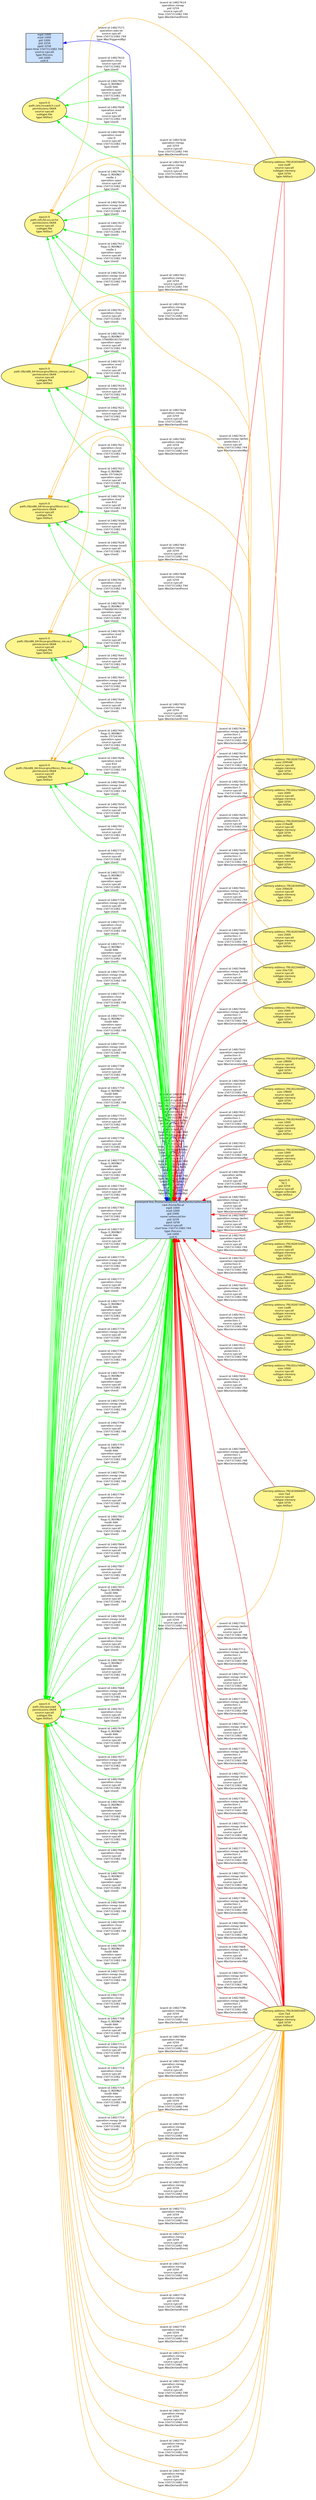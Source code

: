 digraph spade2dot {
graph [rankdir = "RL"];
node [fontname="Helvetica" fontsize="8" style="filled" margin="0.0,0.0"];
edge [fontname="Helvetica" fontsize="8"];
"0cf55212f09fb0f6b57b5417c95ca797" [label="egid:1000\neuid:1000\ngid:1000\npid:3259\nppid:3258\nseen time:1507311082.744\nsource:syscall\ntype:Process\nuid:1000\nunit:0" shape="box" fillcolor="lightsteelblue1"];
"464dbf2045c4ce87bd53893c0ea9db32" [label="command line:/home/vinod/unit_tests/tests/setresuid.bin\ncwd:/home/local\negid:1000\neuid:1000\ngid:1000\nname:setresuid.bin\npid:3259\nppid:3258\nsource:syscall\nstart time:1507311082.744\ntype:Process\nuid:1000\nunit:0" shape="box" fillcolor="lightsteelblue1"];
"464dbf2045c4ce87bd53893c0ea9db32" -> "0cf55212f09fb0f6b57b5417c95ca797" [label="(event id:14827573\noperation:execve\nsource:syscall\ntime:1507311082.744\ntype:WasTriggeredBy)" color="blue" style="solid"];
"3285c271969d1dac83ea68c491159105" [label="epoch:0\npath:/etc/nsswitch.conf\npermissions:0644\nsource:syscall\nsubtype:file\ntype:Artifact" shape="ellipse" fillcolor="khaki1"];
"464dbf2045c4ce87bd53893c0ea9db32" -> "3285c271969d1dac83ea68c491159105" [label="(event id:14827605\nflags:O_RDONLY\nmode:666\noperation:open\nsource:syscall\ntime:1507311082.744\ntype:Used)" color="green" style="solid"];
"91f58b1d67c0fc9a7059cd2f7ed4b81f" [label="memory address:7f6183066000\nsize:1000\nsource:syscall\nsubtype:memory\ntgid:3259\ntype:Artifact" shape="ellipse" fillcolor="khaki1"];
"91f58b1d67c0fc9a7059cd2f7ed4b81f" -> "464dbf2045c4ce87bd53893c0ea9db32" [label="(event id:14827607\noperation:mmap (write)\nprotection:3\nsource:syscall\ntime:1507311082.744\ntype:WasGeneratedBy)" color="red" style="solid"];
"464dbf2045c4ce87bd53893c0ea9db32" -> "3285c271969d1dac83ea68c491159105" [label="(event id:14827608\noperation:read\nsize:475\nsource:syscall\ntime:1507311082.744\ntype:Used)" color="green" style="solid"];
"464dbf2045c4ce87bd53893c0ea9db32" -> "3285c271969d1dac83ea68c491159105" [label="(event id:14827609\noperation:read\nsize:0\nsource:syscall\ntime:1507311082.744\ntype:Used)" color="green" style="solid"];
"464dbf2045c4ce87bd53893c0ea9db32" -> "3285c271969d1dac83ea68c491159105" [label="(event id:14827610\noperation:close\nsource:syscall\ntime:1507311082.744\ntype:Used)" color="green" style="solid"];
"3fac9ed8fb1ff5966611ce6759a87267" [label="epoch:0\npath:/etc/ld.so.cache\npermissions:0644\nsource:syscall\nsubtype:file\ntype:Artifact" shape="ellipse" fillcolor="khaki1"];
"464dbf2045c4ce87bd53893c0ea9db32" -> "3fac9ed8fb1ff5966611ce6759a87267" [label="(event id:14827612\nflags:O_RDONLY\nmode:1\noperation:open\nsource:syscall\ntime:1507311082.744\ntype:Used)" color="green" style="solid"];
"60b683f41936e3df323ed1b04ce9c417" [label="memory address:7f6183058000\nsize:ea4f\nsource:syscall\nsubtype:memory\ntgid:3259\ntype:Artifact" shape="ellipse" fillcolor="khaki1"];
"60b683f41936e3df323ed1b04ce9c417" -> "464dbf2045c4ce87bd53893c0ea9db32" [label="(event id:14827614\noperation:mmap (write)\nprotection:1\nsource:syscall\ntime:1507311082.744\ntype:WasGeneratedBy)" color="red" style="solid"];
"464dbf2045c4ce87bd53893c0ea9db32" -> "3fac9ed8fb1ff5966611ce6759a87267" [label="(event id:14827614\noperation:mmap (read)\nsource:syscall\ntime:1507311082.744\ntype:Used)" color="green" style="solid"];
"60b683f41936e3df323ed1b04ce9c417" -> "3fac9ed8fb1ff5966611ce6759a87267" [label="(event id:14827614\noperation:mmap\npid:3259\nsource:syscall\ntime:1507311082.744\ntype:WasDerivedFrom)" color="orange" style="solid"];
"464dbf2045c4ce87bd53893c0ea9db32" -> "3fac9ed8fb1ff5966611ce6759a87267" [label="(event id:14827615\noperation:close\nsource:syscall\ntime:1507311082.744\ntype:Used)" color="green" style="solid"];
"a62aba4f3701f6bfe147604a4ebd73eb" [label="epoch:0\npath:/lib/x86_64-linux-gnu/libnss_compat.so.2\npermissions:0644\nsource:syscall\nsubtype:file\ntype:Artifact" shape="ellipse" fillcolor="khaki1"];
"464dbf2045c4ce87bd53893c0ea9db32" -> "a62aba4f3701f6bfe147604a4ebd73eb" [label="(event id:14827616\nflags:O_RDONLY\nmode:3766060301502300\noperation:open\nsource:syscall\ntime:1507311082.744\ntype:Used)" color="green" style="solid"];
"464dbf2045c4ce87bd53893c0ea9db32" -> "a62aba4f3701f6bfe147604a4ebd73eb" [label="(event id:14827617\noperation:read\nsize:832\nsource:syscall\ntime:1507311082.744\ntype:Used)" color="green" style="solid"];
"9add6910b72a1aa13c337546f8bd45bf" [label="memory address:7f6182875000\nsize:209548\nsource:syscall\nsubtype:memory\ntgid:3259\ntype:Artifact" shape="ellipse" fillcolor="khaki1"];
"9add6910b72a1aa13c337546f8bd45bf" -> "464dbf2045c4ce87bd53893c0ea9db32" [label="(event id:14827619\noperation:mmap (write)\nprotection:5\nsource:syscall\ntime:1507311082.744\ntype:WasGeneratedBy)" color="red" style="solid"];
"464dbf2045c4ce87bd53893c0ea9db32" -> "a62aba4f3701f6bfe147604a4ebd73eb" [label="(event id:14827619\noperation:mmap (read)\nsource:syscall\ntime:1507311082.744\ntype:Used)" color="green" style="solid"];
"9add6910b72a1aa13c337546f8bd45bf" -> "a62aba4f3701f6bfe147604a4ebd73eb" [label="(event id:14827619\noperation:mmap\npid:3259\nsource:syscall\ntime:1507311082.744\ntype:WasDerivedFrom)" color="orange" style="solid"];
"b01f105067decd1ac959f4ec01392c6b" [label="memory address:7f618287e000\nsize:1ff000\nsource:syscall\nsubtype:memory\ntgid:3259\ntype:Artifact" shape="ellipse" fillcolor="khaki1"];
"b01f105067decd1ac959f4ec01392c6b" -> "464dbf2045c4ce87bd53893c0ea9db32" [label="(event id:14827620\noperation:mprotect\nprotection:0\nsource:syscall\ntime:1507311082.744\ntype:WasGeneratedBy)" color="red" style="solid"];
"3aa779e58c757f4c22931d655aae88a0" [label="memory address:7f6182a7d000\nsize:2000\nsource:syscall\nsubtype:memory\ntgid:3259\ntype:Artifact" shape="ellipse" fillcolor="khaki1"];
"3aa779e58c757f4c22931d655aae88a0" -> "464dbf2045c4ce87bd53893c0ea9db32" [label="(event id:14827621\noperation:mmap (write)\nprotection:3\nsource:syscall\ntime:1507311082.744\ntype:WasGeneratedBy)" color="red" style="solid"];
"464dbf2045c4ce87bd53893c0ea9db32" -> "a62aba4f3701f6bfe147604a4ebd73eb" [label="(event id:14827621\noperation:mmap (read)\nsource:syscall\ntime:1507311082.744\ntype:Used)" color="green" style="solid"];
"3aa779e58c757f4c22931d655aae88a0" -> "a62aba4f3701f6bfe147604a4ebd73eb" [label="(event id:14827621\noperation:mmap\npid:3259\nsource:syscall\ntime:1507311082.744\ntype:WasDerivedFrom)" color="orange" style="solid"];
"464dbf2045c4ce87bd53893c0ea9db32" -> "a62aba4f3701f6bfe147604a4ebd73eb" [label="(event id:14827622\noperation:close\nsource:syscall\ntime:1507311082.744\ntype:Used)" color="green" style="solid"];
"35f0e7d67989787e1f98263cda8985f5" [label="epoch:0\npath:/lib/x86_64-linux-gnu/libnsl.so.1\npermissions:0644\nsource:syscall\nsubtype:file\ntype:Artifact" shape="ellipse" fillcolor="khaki1"];
"464dbf2045c4ce87bd53893c0ea9db32" -> "35f0e7d67989787e1f98263cda8985f5" [label="(event id:14827623\nflags:O_RDONLY\nmode:33716620\noperation:open\nsource:syscall\ntime:1507311082.744\ntype:Used)" color="green" style="solid"];
"464dbf2045c4ce87bd53893c0ea9db32" -> "35f0e7d67989787e1f98263cda8985f5" [label="(event id:14827624\noperation:read\nsize:832\nsource:syscall\ntime:1507311082.744\ntype:Used)" color="green" style="solid"];
"614b702caec0cb76f26c0f60ce9353ae" [label="memory address:7f618265b000\nsize:219ad8\nsource:syscall\nsubtype:memory\ntgid:3259\ntype:Artifact" shape="ellipse" fillcolor="khaki1"];
"614b702caec0cb76f26c0f60ce9353ae" -> "464dbf2045c4ce87bd53893c0ea9db32" [label="(event id:14827626\noperation:mmap (write)\nprotection:5\nsource:syscall\ntime:1507311082.744\ntype:WasGeneratedBy)" color="red" style="solid"];
"464dbf2045c4ce87bd53893c0ea9db32" -> "35f0e7d67989787e1f98263cda8985f5" [label="(event id:14827626\noperation:mmap (read)\nsource:syscall\ntime:1507311082.744\ntype:Used)" color="green" style="solid"];
"614b702caec0cb76f26c0f60ce9353ae" -> "35f0e7d67989787e1f98263cda8985f5" [label="(event id:14827626\noperation:mmap\npid:3259\nsource:syscall\ntime:1507311082.744\ntype:WasDerivedFrom)" color="orange" style="solid"];
"404e165ae6def7d94001bb30fd65324f" [label="memory address:7f6182672000\nsize:1ff000\nsource:syscall\nsubtype:memory\ntgid:3259\ntype:Artifact" shape="ellipse" fillcolor="khaki1"];
"404e165ae6def7d94001bb30fd65324f" -> "464dbf2045c4ce87bd53893c0ea9db32" [label="(event id:14827627\noperation:mprotect\nprotection:0\nsource:syscall\ntime:1507311082.744\ntype:WasGeneratedBy)" color="red" style="solid"];
"c0ac73c9678083f5df43974610961c03" [label="memory address:7f6182871000\nsize:2000\nsource:syscall\nsubtype:memory\ntgid:3259\ntype:Artifact" shape="ellipse" fillcolor="khaki1"];
"c0ac73c9678083f5df43974610961c03" -> "464dbf2045c4ce87bd53893c0ea9db32" [label="(event id:14827628\noperation:mmap (write)\nprotection:3\nsource:syscall\ntime:1507311082.744\ntype:WasGeneratedBy)" color="red" style="solid"];
"464dbf2045c4ce87bd53893c0ea9db32" -> "35f0e7d67989787e1f98263cda8985f5" [label="(event id:14827628\noperation:mmap (read)\nsource:syscall\ntime:1507311082.744\ntype:Used)" color="green" style="solid"];
"c0ac73c9678083f5df43974610961c03" -> "35f0e7d67989787e1f98263cda8985f5" [label="(event id:14827628\noperation:mmap\npid:3259\nsource:syscall\ntime:1507311082.744\ntype:WasDerivedFrom)" color="orange" style="solid"];
"8a5d8e615fb19b8eff967b6fd875ff9e" [label="memory address:7f6182873000\nsize:1ad8\nsource:syscall\nsubtype:memory\ntgid:3259\ntype:Artifact" shape="ellipse" fillcolor="khaki1"];
"8a5d8e615fb19b8eff967b6fd875ff9e" -> "464dbf2045c4ce87bd53893c0ea9db32" [label="(event id:14827629\noperation:mmap (write)\nprotection:3\nsource:syscall\ntime:1507311082.744\ntype:WasGeneratedBy)" color="red" style="solid"];
"464dbf2045c4ce87bd53893c0ea9db32" -> "35f0e7d67989787e1f98263cda8985f5" [label="(event id:14827630\noperation:close\nsource:syscall\ntime:1507311082.744\ntype:Used)" color="green" style="solid"];
"ff4332d9379d9b9dbb547e43517169d3" [label="memory address:7f6182871000\nsize:1000\nsource:syscall\nsubtype:memory\ntgid:3259\ntype:Artifact" shape="ellipse" fillcolor="khaki1"];
"ff4332d9379d9b9dbb547e43517169d3" -> "464dbf2045c4ce87bd53893c0ea9db32" [label="(event id:14827631\noperation:mprotect\nprotection:1\nsource:syscall\ntime:1507311082.744\ntype:WasGeneratedBy)" color="red" style="solid"];
"c7e453b0af0e0f9f7115d520a387bfaf" [label="memory address:7f6182a7d000\nsize:1000\nsource:syscall\nsubtype:memory\ntgid:3259\ntype:Artifact" shape="ellipse" fillcolor="khaki1"];
"c7e453b0af0e0f9f7115d520a387bfaf" -> "464dbf2045c4ce87bd53893c0ea9db32" [label="(event id:14827632\noperation:mprotect\nprotection:1\nsource:syscall\ntime:1507311082.744\ntype:WasGeneratedBy)" color="red" style="solid"];
"464dbf2045c4ce87bd53893c0ea9db32" -> "3fac9ed8fb1ff5966611ce6759a87267" [label="(event id:14827634\nflags:O_RDONLY\nmode:1\noperation:open\nsource:syscall\ntime:1507311082.744\ntype:Used)" color="green" style="solid"];
"60b683f41936e3df323ed1b04ce9c417" -> "464dbf2045c4ce87bd53893c0ea9db32" [label="(event id:14827636\noperation:mmap (write)\nprotection:1\nsource:syscall\ntime:1507311082.744\ntype:WasGeneratedBy)" color="red" style="solid"];
"464dbf2045c4ce87bd53893c0ea9db32" -> "3fac9ed8fb1ff5966611ce6759a87267" [label="(event id:14827636\noperation:mmap (read)\nsource:syscall\ntime:1507311082.744\ntype:Used)" color="green" style="solid"];
"60b683f41936e3df323ed1b04ce9c417" -> "3fac9ed8fb1ff5966611ce6759a87267" [label="(event id:14827636\noperation:mmap\npid:3259\nsource:syscall\ntime:1507311082.744\ntype:WasDerivedFrom)" color="orange" style="solid"];
"464dbf2045c4ce87bd53893c0ea9db32" -> "3fac9ed8fb1ff5966611ce6759a87267" [label="(event id:14827637\noperation:close\nsource:syscall\ntime:1507311082.744\ntype:Used)" color="green" style="solid"];
"a18aaea9c0d7d1257c7f45f4631bd779" [label="epoch:0\npath:/lib/x86_64-linux-gnu/libnss_nis.so.2\npermissions:0644\nsource:syscall\nsubtype:file\ntype:Artifact" shape="ellipse" fillcolor="khaki1"];
"464dbf2045c4ce87bd53893c0ea9db32" -> "a18aaea9c0d7d1257c7f45f4631bd779" [label="(event id:14827638\nflags:O_RDONLY\nmode:3766060301502300\noperation:open\nsource:syscall\ntime:1507311082.744\ntype:Used)" color="green" style="solid"];
"464dbf2045c4ce87bd53893c0ea9db32" -> "a18aaea9c0d7d1257c7f45f4631bd779" [label="(event id:14827639\noperation:read\nsize:832\nsource:syscall\ntime:1507311082.744\ntype:Used)" color="green" style="solid"];
"311ab6cee7f8f3d3d4632763c1ac8466" [label="memory address:7f618244f000\nsize:20b628\nsource:syscall\nsubtype:memory\ntgid:3259\ntype:Artifact" shape="ellipse" fillcolor="khaki1"];
"311ab6cee7f8f3d3d4632763c1ac8466" -> "464dbf2045c4ce87bd53893c0ea9db32" [label="(event id:14827641\noperation:mmap (write)\nprotection:5\nsource:syscall\ntime:1507311082.744\ntype:WasGeneratedBy)" color="red" style="solid"];
"464dbf2045c4ce87bd53893c0ea9db32" -> "a18aaea9c0d7d1257c7f45f4631bd779" [label="(event id:14827641\noperation:mmap (read)\nsource:syscall\ntime:1507311082.744\ntype:Used)" color="green" style="solid"];
"311ab6cee7f8f3d3d4632763c1ac8466" -> "a18aaea9c0d7d1257c7f45f4631bd779" [label="(event id:14827641\noperation:mmap\npid:3259\nsource:syscall\ntime:1507311082.744\ntype:WasDerivedFrom)" color="orange" style="solid"];
"ea07dcde8b18d65fa7db150a87f00907" [label="memory address:7f618245a000\nsize:1ff000\nsource:syscall\nsubtype:memory\ntgid:3259\ntype:Artifact" shape="ellipse" fillcolor="khaki1"];
"ea07dcde8b18d65fa7db150a87f00907" -> "464dbf2045c4ce87bd53893c0ea9db32" [label="(event id:14827642\noperation:mprotect\nprotection:0\nsource:syscall\ntime:1507311082.744\ntype:WasGeneratedBy)" color="red" style="solid"];
"dc9621545e1f599bb789b149e5288ea2" [label="memory address:7f6182659000\nsize:2000\nsource:syscall\nsubtype:memory\ntgid:3259\ntype:Artifact" shape="ellipse" fillcolor="khaki1"];
"dc9621545e1f599bb789b149e5288ea2" -> "464dbf2045c4ce87bd53893c0ea9db32" [label="(event id:14827643\noperation:mmap (write)\nprotection:3\nsource:syscall\ntime:1507311082.744\ntype:WasGeneratedBy)" color="red" style="solid"];
"464dbf2045c4ce87bd53893c0ea9db32" -> "a18aaea9c0d7d1257c7f45f4631bd779" [label="(event id:14827643\noperation:mmap (read)\nsource:syscall\ntime:1507311082.744\ntype:Used)" color="green" style="solid"];
"dc9621545e1f599bb789b149e5288ea2" -> "a18aaea9c0d7d1257c7f45f4631bd779" [label="(event id:14827643\noperation:mmap\npid:3259\nsource:syscall\ntime:1507311082.744\ntype:WasDerivedFrom)" color="orange" style="solid"];
"464dbf2045c4ce87bd53893c0ea9db32" -> "a18aaea9c0d7d1257c7f45f4631bd779" [label="(event id:14827644\noperation:close\nsource:syscall\ntime:1507311082.744\ntype:Used)" color="green" style="solid"];
"391b8b1caf663dc73d6c3013d8b1af69" [label="epoch:0\npath:/lib/x86_64-linux-gnu/libnss_files.so.2\npermissions:0644\nsource:syscall\nsubtype:file\ntype:Artifact" shape="ellipse" fillcolor="khaki1"];
"464dbf2045c4ce87bd53893c0ea9db32" -> "391b8b1caf663dc73d6c3013d8b1af69" [label="(event id:14827645\nflags:O_RDONLY\nmode:33724340\noperation:open\nsource:syscall\ntime:1507311082.744\ntype:Used)" color="green" style="solid"];
"464dbf2045c4ce87bd53893c0ea9db32" -> "391b8b1caf663dc73d6c3013d8b1af69" [label="(event id:14827646\noperation:read\nsize:832\nsource:syscall\ntime:1507311082.744\ntype:Used)" color="green" style="solid"];
"1f06d4494179006d95db3146facfa5f4" [label="memory address:7f6182244000\nsize:20a728\nsource:syscall\nsubtype:memory\ntgid:3259\ntype:Artifact" shape="ellipse" fillcolor="khaki1"];
"1f06d4494179006d95db3146facfa5f4" -> "464dbf2045c4ce87bd53893c0ea9db32" [label="(event id:14827648\noperation:mmap (write)\nprotection:5\nsource:syscall\ntime:1507311082.744\ntype:WasGeneratedBy)" color="red" style="solid"];
"464dbf2045c4ce87bd53893c0ea9db32" -> "391b8b1caf663dc73d6c3013d8b1af69" [label="(event id:14827648\noperation:mmap (read)\nsource:syscall\ntime:1507311082.744\ntype:Used)" color="green" style="solid"];
"1f06d4494179006d95db3146facfa5f4" -> "391b8b1caf663dc73d6c3013d8b1af69" [label="(event id:14827648\noperation:mmap\npid:3259\nsource:syscall\ntime:1507311082.744\ntype:WasDerivedFrom)" color="orange" style="solid"];
"fcceb9687f7da0cacf95a5090c6bb3b4" [label="memory address:7f618224e000\nsize:1ff000\nsource:syscall\nsubtype:memory\ntgid:3259\ntype:Artifact" shape="ellipse" fillcolor="khaki1"];
"fcceb9687f7da0cacf95a5090c6bb3b4" -> "464dbf2045c4ce87bd53893c0ea9db32" [label="(event id:14827649\noperation:mprotect\nprotection:0\nsource:syscall\ntime:1507311082.744\ntype:WasGeneratedBy)" color="red" style="solid"];
"18c5e8d00d8628a422fcdea3735a20d9" [label="memory address:7f618244d000\nsize:2000\nsource:syscall\nsubtype:memory\ntgid:3259\ntype:Artifact" shape="ellipse" fillcolor="khaki1"];
"18c5e8d00d8628a422fcdea3735a20d9" -> "464dbf2045c4ce87bd53893c0ea9db32" [label="(event id:14827650\noperation:mmap (write)\nprotection:3\nsource:syscall\ntime:1507311082.744\ntype:WasGeneratedBy)" color="red" style="solid"];
"464dbf2045c4ce87bd53893c0ea9db32" -> "391b8b1caf663dc73d6c3013d8b1af69" [label="(event id:14827650\noperation:mmap (read)\nsource:syscall\ntime:1507311082.744\ntype:Used)" color="green" style="solid"];
"18c5e8d00d8628a422fcdea3735a20d9" -> "391b8b1caf663dc73d6c3013d8b1af69" [label="(event id:14827650\noperation:mmap\npid:3259\nsource:syscall\ntime:1507311082.744\ntype:WasDerivedFrom)" color="orange" style="solid"];
"464dbf2045c4ce87bd53893c0ea9db32" -> "391b8b1caf663dc73d6c3013d8b1af69" [label="(event id:14827651\noperation:close\nsource:syscall\ntime:1507311082.744\ntype:Used)" color="green" style="solid"];
"68e73f2cafcfcf61921eb17cff5831a0" [label="memory address:7f618244d000\nsize:1000\nsource:syscall\nsubtype:memory\ntgid:3259\ntype:Artifact" shape="ellipse" fillcolor="khaki1"];
"68e73f2cafcfcf61921eb17cff5831a0" -> "464dbf2045c4ce87bd53893c0ea9db32" [label="(event id:14827652\noperation:mprotect\nprotection:1\nsource:syscall\ntime:1507311082.744\ntype:WasGeneratedBy)" color="red" style="solid"];
"230cc9fadece5597fadf58f28c630b44" [label="memory address:7f6182659000\nsize:1000\nsource:syscall\nsubtype:memory\ntgid:3259\ntype:Artifact" shape="ellipse" fillcolor="khaki1"];
"230cc9fadece5597fadf58f28c630b44" -> "464dbf2045c4ce87bd53893c0ea9db32" [label="(event id:14827653\noperation:mprotect\nprotection:1\nsource:syscall\ntime:1507311082.744\ntype:WasGeneratedBy)" color="red" style="solid"];
"c13a910b89667c95549f6eacf06f2429" [label="epoch:0\npath:/etc/passwd\npermissions:0644\nsource:syscall\nsubtype:file\ntype:Artifact" shape="ellipse" fillcolor="khaki1"];
"464dbf2045c4ce87bd53893c0ea9db32" -> "c13a910b89667c95549f6eacf06f2429" [label="(event id:14827655\nflags:O_RDONLY\nmode:666\noperation:open\nsource:syscall\ntime:1507311082.744\ntype:Used)" color="green" style="solid"];
"67781831a1387c46a5212de72cef1afd" [label="memory address:7f6183066000\nsize:7ad\nsource:syscall\nsubtype:memory\ntgid:3259\ntype:Artifact" shape="ellipse" fillcolor="khaki1"];
"67781831a1387c46a5212de72cef1afd" -> "464dbf2045c4ce87bd53893c0ea9db32" [label="(event id:14827658\noperation:mmap (write)\nprotection:1\nsource:syscall\ntime:1507311082.744\ntype:WasGeneratedBy)" color="red" style="solid"];
"464dbf2045c4ce87bd53893c0ea9db32" -> "c13a910b89667c95549f6eacf06f2429" [label="(event id:14827658\noperation:mmap (read)\nsource:syscall\ntime:1507311082.744\ntype:Used)" color="green" style="solid"];
"67781831a1387c46a5212de72cef1afd" -> "c13a910b89667c95549f6eacf06f2429" [label="(event id:14827658\noperation:mmap\npid:3259\nsource:syscall\ntime:1507311082.744\ntype:WasDerivedFrom)" color="orange" style="solid"];
"464dbf2045c4ce87bd53893c0ea9db32" -> "c13a910b89667c95549f6eacf06f2429" [label="(event id:14827661\noperation:close\nsource:syscall\ntime:1507311082.744\ntype:Used)" color="green" style="solid"];
"91f58b1d67c0fc9a7059cd2f7ed4b81f" -> "464dbf2045c4ce87bd53893c0ea9db32" [label="(event id:14827663\noperation:mmap (write)\nprotection:3\nsource:syscall\ntime:1507311082.744\ntype:WasGeneratedBy)" color="red" style="solid"];
"464dbf2045c4ce87bd53893c0ea9db32" -> "c13a910b89667c95549f6eacf06f2429" [label="(event id:14827665\nflags:O_RDONLY\nmode:666\noperation:open\nsource:syscall\ntime:1507311082.744\ntype:Used)" color="green" style="solid"];
"b9817c0543d702ebd1966fdae9a378a5" [label="memory address:7f6183065000\nsize:7ad\nsource:syscall\nsubtype:memory\ntgid:3259\ntype:Artifact" shape="ellipse" fillcolor="khaki1"];
"b9817c0543d702ebd1966fdae9a378a5" -> "464dbf2045c4ce87bd53893c0ea9db32" [label="(event id:14827668\noperation:mmap (write)\nprotection:1\nsource:syscall\ntime:1507311082.744\ntype:WasGeneratedBy)" color="red" style="solid"];
"464dbf2045c4ce87bd53893c0ea9db32" -> "c13a910b89667c95549f6eacf06f2429" [label="(event id:14827668\noperation:mmap (read)\nsource:syscall\ntime:1507311082.744\ntype:Used)" color="green" style="solid"];
"b9817c0543d702ebd1966fdae9a378a5" -> "c13a910b89667c95549f6eacf06f2429" [label="(event id:14827668\noperation:mmap\npid:3259\nsource:syscall\ntime:1507311082.744\ntype:WasDerivedFrom)" color="orange" style="solid"];
"464dbf2045c4ce87bd53893c0ea9db32" -> "c13a910b89667c95549f6eacf06f2429" [label="(event id:14827671\noperation:close\nsource:syscall\ntime:1507311082.744\ntype:Used)" color="green" style="solid"];
"464dbf2045c4ce87bd53893c0ea9db32" -> "464dbf2045c4ce87bd53893c0ea9db32" [label="(event id:14827672\noperation:setuid\nsource:syscall\ntime:1507311082.748\ntype:WasTriggeredBy)" color="blue" style="solid"];
"464dbf2045c4ce87bd53893c0ea9db32" -> "c13a910b89667c95549f6eacf06f2429" [label="(event id:14827674\nflags:O_RDONLY\nmode:666\noperation:open\nsource:syscall\ntime:1507311082.748\ntype:Used)" color="green" style="solid"];
"b9817c0543d702ebd1966fdae9a378a5" -> "464dbf2045c4ce87bd53893c0ea9db32" [label="(event id:14827677\noperation:mmap (write)\nprotection:1\nsource:syscall\ntime:1507311082.748\ntype:WasGeneratedBy)" color="red" style="solid"];
"464dbf2045c4ce87bd53893c0ea9db32" -> "c13a910b89667c95549f6eacf06f2429" [label="(event id:14827677\noperation:mmap (read)\nsource:syscall\ntime:1507311082.748\ntype:Used)" color="green" style="solid"];
"b9817c0543d702ebd1966fdae9a378a5" -> "c13a910b89667c95549f6eacf06f2429" [label="(event id:14827677\noperation:mmap\npid:3259\nsource:syscall\ntime:1507311082.748\ntype:WasDerivedFrom)" color="orange" style="solid"];
"464dbf2045c4ce87bd53893c0ea9db32" -> "c13a910b89667c95549f6eacf06f2429" [label="(event id:14827680\noperation:close\nsource:syscall\ntime:1507311082.748\ntype:Used)" color="green" style="solid"];
"464dbf2045c4ce87bd53893c0ea9db32" -> "c13a910b89667c95549f6eacf06f2429" [label="(event id:14827682\nflags:O_RDONLY\nmode:666\noperation:open\nsource:syscall\ntime:1507311082.748\ntype:Used)" color="green" style="solid"];
"b9817c0543d702ebd1966fdae9a378a5" -> "464dbf2045c4ce87bd53893c0ea9db32" [label="(event id:14827685\noperation:mmap (write)\nprotection:1\nsource:syscall\ntime:1507311082.748\ntype:WasGeneratedBy)" color="red" style="solid"];
"464dbf2045c4ce87bd53893c0ea9db32" -> "c13a910b89667c95549f6eacf06f2429" [label="(event id:14827685\noperation:mmap (read)\nsource:syscall\ntime:1507311082.748\ntype:Used)" color="green" style="solid"];
"b9817c0543d702ebd1966fdae9a378a5" -> "c13a910b89667c95549f6eacf06f2429" [label="(event id:14827685\noperation:mmap\npid:3259\nsource:syscall\ntime:1507311082.748\ntype:WasDerivedFrom)" color="orange" style="solid"];
"464dbf2045c4ce87bd53893c0ea9db32" -> "c13a910b89667c95549f6eacf06f2429" [label="(event id:14827688\noperation:close\nsource:syscall\ntime:1507311082.748\ntype:Used)" color="green" style="solid"];
"464dbf2045c4ce87bd53893c0ea9db32" -> "464dbf2045c4ce87bd53893c0ea9db32" [label="(event id:14827689\noperation:setuid\nsource:syscall\ntime:1507311082.748\ntype:WasTriggeredBy)" color="blue" style="solid"];
"464dbf2045c4ce87bd53893c0ea9db32" -> "c13a910b89667c95549f6eacf06f2429" [label="(event id:14827691\nflags:O_RDONLY\nmode:666\noperation:open\nsource:syscall\ntime:1507311082.748\ntype:Used)" color="green" style="solid"];
"b9817c0543d702ebd1966fdae9a378a5" -> "464dbf2045c4ce87bd53893c0ea9db32" [label="(event id:14827694\noperation:mmap (write)\nprotection:1\nsource:syscall\ntime:1507311082.748\ntype:WasGeneratedBy)" color="red" style="solid"];
"464dbf2045c4ce87bd53893c0ea9db32" -> "c13a910b89667c95549f6eacf06f2429" [label="(event id:14827694\noperation:mmap (read)\nsource:syscall\ntime:1507311082.748\ntype:Used)" color="green" style="solid"];
"b9817c0543d702ebd1966fdae9a378a5" -> "c13a910b89667c95549f6eacf06f2429" [label="(event id:14827694\noperation:mmap\npid:3259\nsource:syscall\ntime:1507311082.748\ntype:WasDerivedFrom)" color="orange" style="solid"];
"464dbf2045c4ce87bd53893c0ea9db32" -> "c13a910b89667c95549f6eacf06f2429" [label="(event id:14827697\noperation:close\nsource:syscall\ntime:1507311082.748\ntype:Used)" color="green" style="solid"];
"464dbf2045c4ce87bd53893c0ea9db32" -> "c13a910b89667c95549f6eacf06f2429" [label="(event id:14827699\nflags:O_RDONLY\nmode:666\noperation:open\nsource:syscall\ntime:1507311082.748\ntype:Used)" color="green" style="solid"];
"b9817c0543d702ebd1966fdae9a378a5" -> "464dbf2045c4ce87bd53893c0ea9db32" [label="(event id:14827702\noperation:mmap (write)\nprotection:1\nsource:syscall\ntime:1507311082.748\ntype:WasGeneratedBy)" color="red" style="solid"];
"464dbf2045c4ce87bd53893c0ea9db32" -> "c13a910b89667c95549f6eacf06f2429" [label="(event id:14827702\noperation:mmap (read)\nsource:syscall\ntime:1507311082.748\ntype:Used)" color="green" style="solid"];
"b9817c0543d702ebd1966fdae9a378a5" -> "c13a910b89667c95549f6eacf06f2429" [label="(event id:14827702\noperation:mmap\npid:3259\nsource:syscall\ntime:1507311082.748\ntype:WasDerivedFrom)" color="orange" style="solid"];
"464dbf2045c4ce87bd53893c0ea9db32" -> "c13a910b89667c95549f6eacf06f2429" [label="(event id:14827705\noperation:close\nsource:syscall\ntime:1507311082.748\ntype:Used)" color="green" style="solid"];
"464dbf2045c4ce87bd53893c0ea9db32" -> "c13a910b89667c95549f6eacf06f2429" [label="(event id:14827708\nflags:O_RDONLY\nmode:666\noperation:open\nsource:syscall\ntime:1507311082.748\ntype:Used)" color="green" style="solid"];
"b9817c0543d702ebd1966fdae9a378a5" -> "464dbf2045c4ce87bd53893c0ea9db32" [label="(event id:14827711\noperation:mmap (write)\nprotection:1\nsource:syscall\ntime:1507311082.748\ntype:WasGeneratedBy)" color="red" style="solid"];
"464dbf2045c4ce87bd53893c0ea9db32" -> "c13a910b89667c95549f6eacf06f2429" [label="(event id:14827711\noperation:mmap (read)\nsource:syscall\ntime:1507311082.748\ntype:Used)" color="green" style="solid"];
"b9817c0543d702ebd1966fdae9a378a5" -> "c13a910b89667c95549f6eacf06f2429" [label="(event id:14827711\noperation:mmap\npid:3259\nsource:syscall\ntime:1507311082.748\ntype:WasDerivedFrom)" color="orange" style="solid"];
"464dbf2045c4ce87bd53893c0ea9db32" -> "c13a910b89667c95549f6eacf06f2429" [label="(event id:14827714\noperation:close\nsource:syscall\ntime:1507311082.748\ntype:Used)" color="green" style="solid"];
"464dbf2045c4ce87bd53893c0ea9db32" -> "c13a910b89667c95549f6eacf06f2429" [label="(event id:14827716\nflags:O_RDONLY\nmode:666\noperation:open\nsource:syscall\ntime:1507311082.748\ntype:Used)" color="green" style="solid"];
"b9817c0543d702ebd1966fdae9a378a5" -> "464dbf2045c4ce87bd53893c0ea9db32" [label="(event id:14827719\noperation:mmap (write)\nprotection:1\nsource:syscall\ntime:1507311082.748\ntype:WasGeneratedBy)" color="red" style="solid"];
"464dbf2045c4ce87bd53893c0ea9db32" -> "c13a910b89667c95549f6eacf06f2429" [label="(event id:14827719\noperation:mmap (read)\nsource:syscall\ntime:1507311082.748\ntype:Used)" color="green" style="solid"];
"b9817c0543d702ebd1966fdae9a378a5" -> "c13a910b89667c95549f6eacf06f2429" [label="(event id:14827719\noperation:mmap\npid:3259\nsource:syscall\ntime:1507311082.748\ntype:WasDerivedFrom)" color="orange" style="solid"];
"464dbf2045c4ce87bd53893c0ea9db32" -> "c13a910b89667c95549f6eacf06f2429" [label="(event id:14827722\noperation:close\nsource:syscall\ntime:1507311082.748\ntype:Used)" color="green" style="solid"];
"464dbf2045c4ce87bd53893c0ea9db32" -> "464dbf2045c4ce87bd53893c0ea9db32" [label="(event id:14827723\noperation:setuid\nsource:syscall\ntime:1507311082.748\ntype:WasTriggeredBy)" color="blue" style="solid"];
"464dbf2045c4ce87bd53893c0ea9db32" -> "c13a910b89667c95549f6eacf06f2429" [label="(event id:14827725\nflags:O_RDONLY\nmode:666\noperation:open\nsource:syscall\ntime:1507311082.748\ntype:Used)" color="green" style="solid"];
"b9817c0543d702ebd1966fdae9a378a5" -> "464dbf2045c4ce87bd53893c0ea9db32" [label="(event id:14827728\noperation:mmap (write)\nprotection:1\nsource:syscall\ntime:1507311082.748\ntype:WasGeneratedBy)" color="red" style="solid"];
"464dbf2045c4ce87bd53893c0ea9db32" -> "c13a910b89667c95549f6eacf06f2429" [label="(event id:14827728\noperation:mmap (read)\nsource:syscall\ntime:1507311082.748\ntype:Used)" color="green" style="solid"];
"b9817c0543d702ebd1966fdae9a378a5" -> "c13a910b89667c95549f6eacf06f2429" [label="(event id:14827728\noperation:mmap\npid:3259\nsource:syscall\ntime:1507311082.748\ntype:WasDerivedFrom)" color="orange" style="solid"];
"464dbf2045c4ce87bd53893c0ea9db32" -> "c13a910b89667c95549f6eacf06f2429" [label="(event id:14827731\noperation:close\nsource:syscall\ntime:1507311082.748\ntype:Used)" color="green" style="solid"];
"464dbf2045c4ce87bd53893c0ea9db32" -> "c13a910b89667c95549f6eacf06f2429" [label="(event id:14827733\nflags:O_RDONLY\nmode:666\noperation:open\nsource:syscall\ntime:1507311082.748\ntype:Used)" color="green" style="solid"];
"b9817c0543d702ebd1966fdae9a378a5" -> "464dbf2045c4ce87bd53893c0ea9db32" [label="(event id:14827736\noperation:mmap (write)\nprotection:1\nsource:syscall\ntime:1507311082.748\ntype:WasGeneratedBy)" color="red" style="solid"];
"464dbf2045c4ce87bd53893c0ea9db32" -> "c13a910b89667c95549f6eacf06f2429" [label="(event id:14827736\noperation:mmap (read)\nsource:syscall\ntime:1507311082.748\ntype:Used)" color="green" style="solid"];
"b9817c0543d702ebd1966fdae9a378a5" -> "c13a910b89667c95549f6eacf06f2429" [label="(event id:14827736\noperation:mmap\npid:3259\nsource:syscall\ntime:1507311082.748\ntype:WasDerivedFrom)" color="orange" style="solid"];
"464dbf2045c4ce87bd53893c0ea9db32" -> "c13a910b89667c95549f6eacf06f2429" [label="(event id:14827739\noperation:close\nsource:syscall\ntime:1507311082.748\ntype:Used)" color="green" style="solid"];
"464dbf2045c4ce87bd53893c0ea9db32" -> "464dbf2045c4ce87bd53893c0ea9db32" [label="(event id:14827740\noperation:setuid\nsource:syscall\ntime:1507311082.748\ntype:WasTriggeredBy)" color="blue" style="solid"];
"464dbf2045c4ce87bd53893c0ea9db32" -> "c13a910b89667c95549f6eacf06f2429" [label="(event id:14827742\nflags:O_RDONLY\nmode:666\noperation:open\nsource:syscall\ntime:1507311082.748\ntype:Used)" color="green" style="solid"];
"b9817c0543d702ebd1966fdae9a378a5" -> "464dbf2045c4ce87bd53893c0ea9db32" [label="(event id:14827745\noperation:mmap (write)\nprotection:1\nsource:syscall\ntime:1507311082.748\ntype:WasGeneratedBy)" color="red" style="solid"];
"464dbf2045c4ce87bd53893c0ea9db32" -> "c13a910b89667c95549f6eacf06f2429" [label="(event id:14827745\noperation:mmap (read)\nsource:syscall\ntime:1507311082.748\ntype:Used)" color="green" style="solid"];
"b9817c0543d702ebd1966fdae9a378a5" -> "c13a910b89667c95549f6eacf06f2429" [label="(event id:14827745\noperation:mmap\npid:3259\nsource:syscall\ntime:1507311082.748\ntype:WasDerivedFrom)" color="orange" style="solid"];
"464dbf2045c4ce87bd53893c0ea9db32" -> "c13a910b89667c95549f6eacf06f2429" [label="(event id:14827748\noperation:close\nsource:syscall\ntime:1507311082.748\ntype:Used)" color="green" style="solid"];
"464dbf2045c4ce87bd53893c0ea9db32" -> "c13a910b89667c95549f6eacf06f2429" [label="(event id:14827750\nflags:O_RDONLY\nmode:666\noperation:open\nsource:syscall\ntime:1507311082.748\ntype:Used)" color="green" style="solid"];
"b9817c0543d702ebd1966fdae9a378a5" -> "464dbf2045c4ce87bd53893c0ea9db32" [label="(event id:14827753\noperation:mmap (write)\nprotection:1\nsource:syscall\ntime:1507311082.748\ntype:WasGeneratedBy)" color="red" style="solid"];
"464dbf2045c4ce87bd53893c0ea9db32" -> "c13a910b89667c95549f6eacf06f2429" [label="(event id:14827753\noperation:mmap (read)\nsource:syscall\ntime:1507311082.748\ntype:Used)" color="green" style="solid"];
"b9817c0543d702ebd1966fdae9a378a5" -> "c13a910b89667c95549f6eacf06f2429" [label="(event id:14827753\noperation:mmap\npid:3259\nsource:syscall\ntime:1507311082.748\ntype:WasDerivedFrom)" color="orange" style="solid"];
"464dbf2045c4ce87bd53893c0ea9db32" -> "c13a910b89667c95549f6eacf06f2429" [label="(event id:14827756\noperation:close\nsource:syscall\ntime:1507311082.748\ntype:Used)" color="green" style="solid"];
"464dbf2045c4ce87bd53893c0ea9db32" -> "464dbf2045c4ce87bd53893c0ea9db32" [label="(event id:14827757\noperation:setuid\nsource:syscall\ntime:1507311082.748\ntype:WasTriggeredBy)" color="blue" style="solid"];
"464dbf2045c4ce87bd53893c0ea9db32" -> "c13a910b89667c95549f6eacf06f2429" [label="(event id:14827759\nflags:O_RDONLY\nmode:666\noperation:open\nsource:syscall\ntime:1507311082.748\ntype:Used)" color="green" style="solid"];
"b9817c0543d702ebd1966fdae9a378a5" -> "464dbf2045c4ce87bd53893c0ea9db32" [label="(event id:14827762\noperation:mmap (write)\nprotection:1\nsource:syscall\ntime:1507311082.748\ntype:WasGeneratedBy)" color="red" style="solid"];
"464dbf2045c4ce87bd53893c0ea9db32" -> "c13a910b89667c95549f6eacf06f2429" [label="(event id:14827762\noperation:mmap (read)\nsource:syscall\ntime:1507311082.748\ntype:Used)" color="green" style="solid"];
"b9817c0543d702ebd1966fdae9a378a5" -> "c13a910b89667c95549f6eacf06f2429" [label="(event id:14827762\noperation:mmap\npid:3259\nsource:syscall\ntime:1507311082.748\ntype:WasDerivedFrom)" color="orange" style="solid"];
"464dbf2045c4ce87bd53893c0ea9db32" -> "c13a910b89667c95549f6eacf06f2429" [label="(event id:14827765\noperation:close\nsource:syscall\ntime:1507311082.748\ntype:Used)" color="green" style="solid"];
"464dbf2045c4ce87bd53893c0ea9db32" -> "c13a910b89667c95549f6eacf06f2429" [label="(event id:14827767\nflags:O_RDONLY\nmode:666\noperation:open\nsource:syscall\ntime:1507311082.748\ntype:Used)" color="green" style="solid"];
"b9817c0543d702ebd1966fdae9a378a5" -> "464dbf2045c4ce87bd53893c0ea9db32" [label="(event id:14827770\noperation:mmap (write)\nprotection:1\nsource:syscall\ntime:1507311082.748\ntype:WasGeneratedBy)" color="red" style="solid"];
"464dbf2045c4ce87bd53893c0ea9db32" -> "c13a910b89667c95549f6eacf06f2429" [label="(event id:14827770\noperation:mmap (read)\nsource:syscall\ntime:1507311082.748\ntype:Used)" color="green" style="solid"];
"b9817c0543d702ebd1966fdae9a378a5" -> "c13a910b89667c95549f6eacf06f2429" [label="(event id:14827770\noperation:mmap\npid:3259\nsource:syscall\ntime:1507311082.748\ntype:WasDerivedFrom)" color="orange" style="solid"];
"464dbf2045c4ce87bd53893c0ea9db32" -> "c13a910b89667c95549f6eacf06f2429" [label="(event id:14827773\noperation:close\nsource:syscall\ntime:1507311082.748\ntype:Used)" color="green" style="solid"];
"464dbf2045c4ce87bd53893c0ea9db32" -> "c13a910b89667c95549f6eacf06f2429" [label="(event id:14827776\nflags:O_RDONLY\nmode:666\noperation:open\nsource:syscall\ntime:1507311082.748\ntype:Used)" color="green" style="solid"];
"b9817c0543d702ebd1966fdae9a378a5" -> "464dbf2045c4ce87bd53893c0ea9db32" [label="(event id:14827779\noperation:mmap (write)\nprotection:1\nsource:syscall\ntime:1507311082.748\ntype:WasGeneratedBy)" color="red" style="solid"];
"464dbf2045c4ce87bd53893c0ea9db32" -> "c13a910b89667c95549f6eacf06f2429" [label="(event id:14827779\noperation:mmap (read)\nsource:syscall\ntime:1507311082.748\ntype:Used)" color="green" style="solid"];
"b9817c0543d702ebd1966fdae9a378a5" -> "c13a910b89667c95549f6eacf06f2429" [label="(event id:14827779\noperation:mmap\npid:3259\nsource:syscall\ntime:1507311082.748\ntype:WasDerivedFrom)" color="orange" style="solid"];
"464dbf2045c4ce87bd53893c0ea9db32" -> "c13a910b89667c95549f6eacf06f2429" [label="(event id:14827782\noperation:close\nsource:syscall\ntime:1507311082.748\ntype:Used)" color="green" style="solid"];
"464dbf2045c4ce87bd53893c0ea9db32" -> "c13a910b89667c95549f6eacf06f2429" [label="(event id:14827784\nflags:O_RDONLY\nmode:666\noperation:open\nsource:syscall\ntime:1507311082.748\ntype:Used)" color="green" style="solid"];
"b9817c0543d702ebd1966fdae9a378a5" -> "464dbf2045c4ce87bd53893c0ea9db32" [label="(event id:14827787\noperation:mmap (write)\nprotection:1\nsource:syscall\ntime:1507311082.748\ntype:WasGeneratedBy)" color="red" style="solid"];
"464dbf2045c4ce87bd53893c0ea9db32" -> "c13a910b89667c95549f6eacf06f2429" [label="(event id:14827787\noperation:mmap (read)\nsource:syscall\ntime:1507311082.748\ntype:Used)" color="green" style="solid"];
"b9817c0543d702ebd1966fdae9a378a5" -> "c13a910b89667c95549f6eacf06f2429" [label="(event id:14827787\noperation:mmap\npid:3259\nsource:syscall\ntime:1507311082.748\ntype:WasDerivedFrom)" color="orange" style="solid"];
"464dbf2045c4ce87bd53893c0ea9db32" -> "c13a910b89667c95549f6eacf06f2429" [label="(event id:14827790\noperation:close\nsource:syscall\ntime:1507311082.748\ntype:Used)" color="green" style="solid"];
"464dbf2045c4ce87bd53893c0ea9db32" -> "464dbf2045c4ce87bd53893c0ea9db32" [label="(event id:14827791\noperation:setuid\nsource:syscall\ntime:1507311082.748\ntype:WasTriggeredBy)" color="blue" style="solid"];
"464dbf2045c4ce87bd53893c0ea9db32" -> "c13a910b89667c95549f6eacf06f2429" [label="(event id:14827793\nflags:O_RDONLY\nmode:666\noperation:open\nsource:syscall\ntime:1507311082.748\ntype:Used)" color="green" style="solid"];
"b9817c0543d702ebd1966fdae9a378a5" -> "464dbf2045c4ce87bd53893c0ea9db32" [label="(event id:14827796\noperation:mmap (write)\nprotection:1\nsource:syscall\ntime:1507311082.748\ntype:WasGeneratedBy)" color="red" style="solid"];
"464dbf2045c4ce87bd53893c0ea9db32" -> "c13a910b89667c95549f6eacf06f2429" [label="(event id:14827796\noperation:mmap (read)\nsource:syscall\ntime:1507311082.748\ntype:Used)" color="green" style="solid"];
"b9817c0543d702ebd1966fdae9a378a5" -> "c13a910b89667c95549f6eacf06f2429" [label="(event id:14827796\noperation:mmap\npid:3259\nsource:syscall\ntime:1507311082.748\ntype:WasDerivedFrom)" color="orange" style="solid"];
"464dbf2045c4ce87bd53893c0ea9db32" -> "c13a910b89667c95549f6eacf06f2429" [label="(event id:14827799\noperation:close\nsource:syscall\ntime:1507311082.748\ntype:Used)" color="green" style="solid"];
"464dbf2045c4ce87bd53893c0ea9db32" -> "c13a910b89667c95549f6eacf06f2429" [label="(event id:14827801\nflags:O_RDONLY\nmode:666\noperation:open\nsource:syscall\ntime:1507311082.748\ntype:Used)" color="green" style="solid"];
"b9817c0543d702ebd1966fdae9a378a5" -> "464dbf2045c4ce87bd53893c0ea9db32" [label="(event id:14827804\noperation:mmap (write)\nprotection:1\nsource:syscall\ntime:1507311082.748\ntype:WasGeneratedBy)" color="red" style="solid"];
"464dbf2045c4ce87bd53893c0ea9db32" -> "c13a910b89667c95549f6eacf06f2429" [label="(event id:14827804\noperation:mmap (read)\nsource:syscall\ntime:1507311082.748\ntype:Used)" color="green" style="solid"];
"b9817c0543d702ebd1966fdae9a378a5" -> "c13a910b89667c95549f6eacf06f2429" [label="(event id:14827804\noperation:mmap\npid:3259\nsource:syscall\ntime:1507311082.748\ntype:WasDerivedFrom)" color="orange" style="solid"];
"464dbf2045c4ce87bd53893c0ea9db32" -> "c13a910b89667c95549f6eacf06f2429" [label="(event id:14827807\noperation:close\nsource:syscall\ntime:1507311082.748\ntype:Used)" color="green" style="solid"];
"f139cbcd133fa1983e70532be31bb4c4" [label="epoch:0\nfd:1\npid:3259\nsource:syscall\nsubtype:unknown\ntype:Artifact" shape="ellipse" fillcolor="khaki1"];
"f139cbcd133fa1983e70532be31bb4c4" -> "464dbf2045c4ce87bd53893c0ea9db32" [label="(event id:14827808\noperation:write\nsize:926\nsource:syscall\ntime:1507311082.748\ntype:WasGeneratedBy)" color="red" style="solid"];
"464dbf2045c4ce87bd53893c0ea9db32" -> "464dbf2045c4ce87bd53893c0ea9db32" [label="(event id:14827809\noperation:exit\nsource:syscall\ntime:1507311082.748\ntype:WasTriggeredBy)" color="blue" style="solid"];
}

